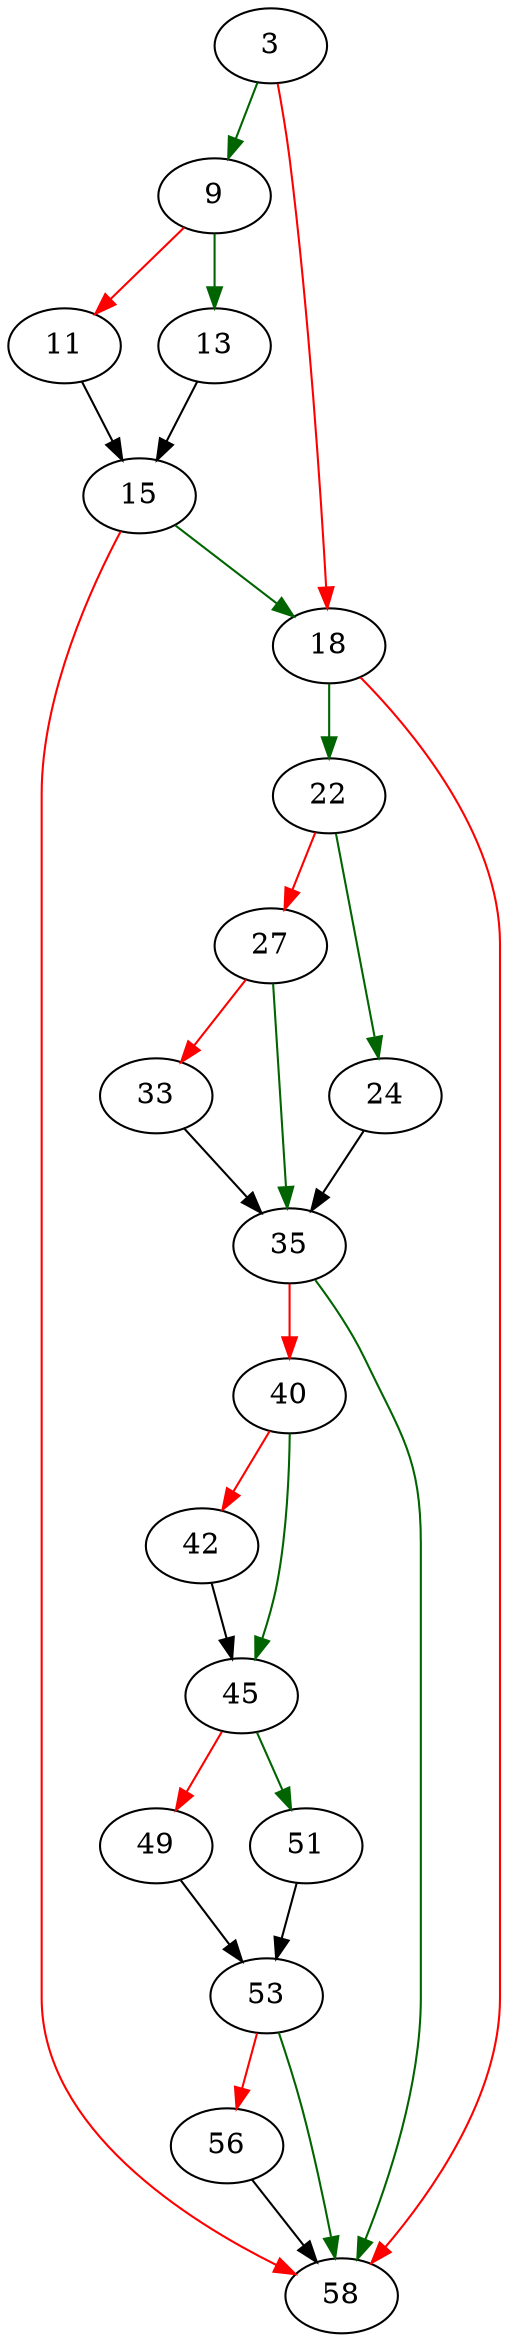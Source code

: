 strict digraph "set_permissions" {
	// Node definitions.
	3 [entry=true];
	9;
	18;
	13;
	11;
	15;
	58;
	22;
	24;
	27;
	35;
	33;
	40;
	45;
	42;
	51;
	49;
	53;
	56;

	// Edge definitions.
	3 -> 9 [
		color=darkgreen
		cond=true
	];
	3 -> 18 [
		color=red
		cond=false
	];
	9 -> 13 [
		color=darkgreen
		cond=true
	];
	9 -> 11 [
		color=red
		cond=false
	];
	18 -> 58 [
		color=red
		cond=false
	];
	18 -> 22 [
		color=darkgreen
		cond=true
	];
	13 -> 15;
	11 -> 15;
	15 -> 18 [
		color=darkgreen
		cond=true
	];
	15 -> 58 [
		color=red
		cond=false
	];
	22 -> 24 [
		color=darkgreen
		cond=true
	];
	22 -> 27 [
		color=red
		cond=false
	];
	24 -> 35;
	27 -> 35 [
		color=darkgreen
		cond=true
	];
	27 -> 33 [
		color=red
		cond=false
	];
	35 -> 58 [
		color=darkgreen
		cond=true
	];
	35 -> 40 [
		color=red
		cond=false
	];
	33 -> 35;
	40 -> 45 [
		color=darkgreen
		cond=true
	];
	40 -> 42 [
		color=red
		cond=false
	];
	45 -> 51 [
		color=darkgreen
		cond=true
	];
	45 -> 49 [
		color=red
		cond=false
	];
	42 -> 45;
	51 -> 53;
	49 -> 53;
	53 -> 58 [
		color=darkgreen
		cond=true
	];
	53 -> 56 [
		color=red
		cond=false
	];
	56 -> 58;
}